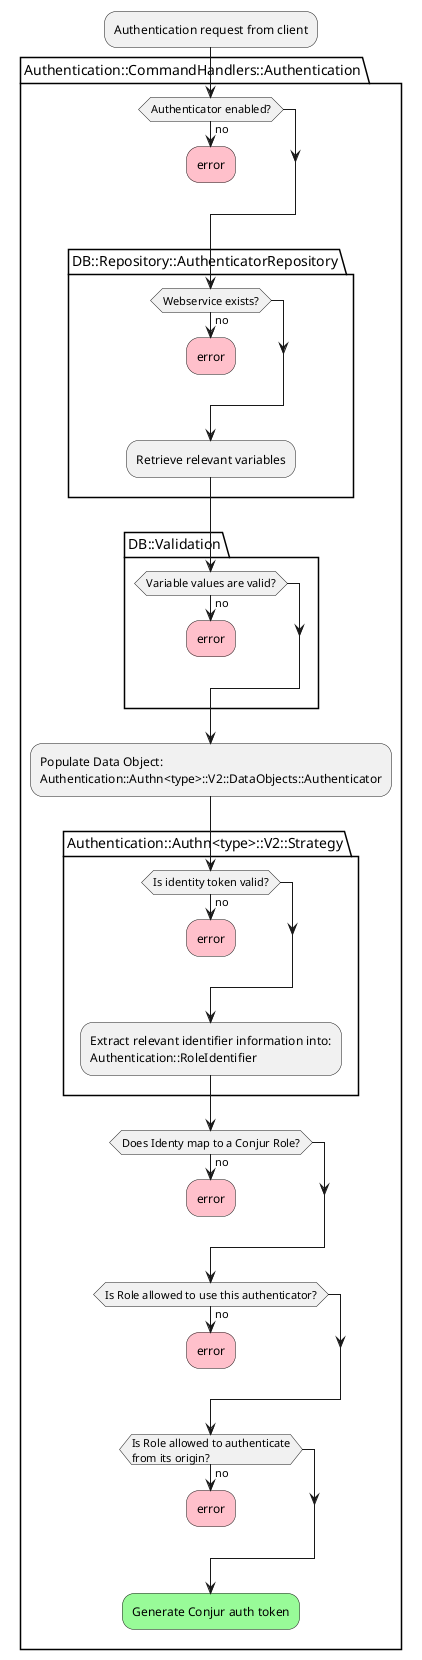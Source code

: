 @startuml
:Authentication request from client;
package Authentication::CommandHandlers::Authentication {
  if (Authenticator enabled?) then (no)
    #pink:error;
    detach
  endif
  package DB::Repository::AuthenticatorRepository {
    if (Webservice exists?) then (no)
      #pink:error;
      detach
    endif
    :Retrieve relevant variables;
  }
  package DB::Validation {
    if (Variable values are valid?) then (no)
      #pink:error;
      detach
    endif
  }
  :Populate Data Object:\nAuthentication::Authn<type>::V2::DataObjects::Authenticator;
  package Authentication::Authn<type>::V2::Strategy {
    if (Is identity token valid?) then (no)
      #pink:error;
      detach
    endif
    :Extract relevant identifier information into:\nAuthentication::RoleIdentifier;
  }
  if (Does Identy map to a Conjur Role?) then (no)
    #pink:error;
    detach
  endif
  if (Is Role allowed to use this authenticator?) then (no)
    #pink:error;
    detach
  endif
  if (Is Role allowed to authenticate\nfrom its origin?) then (no)
    #pink:error;
    detach
  endif
  #palegreen:Generate Conjur auth token;
}
@enduml
